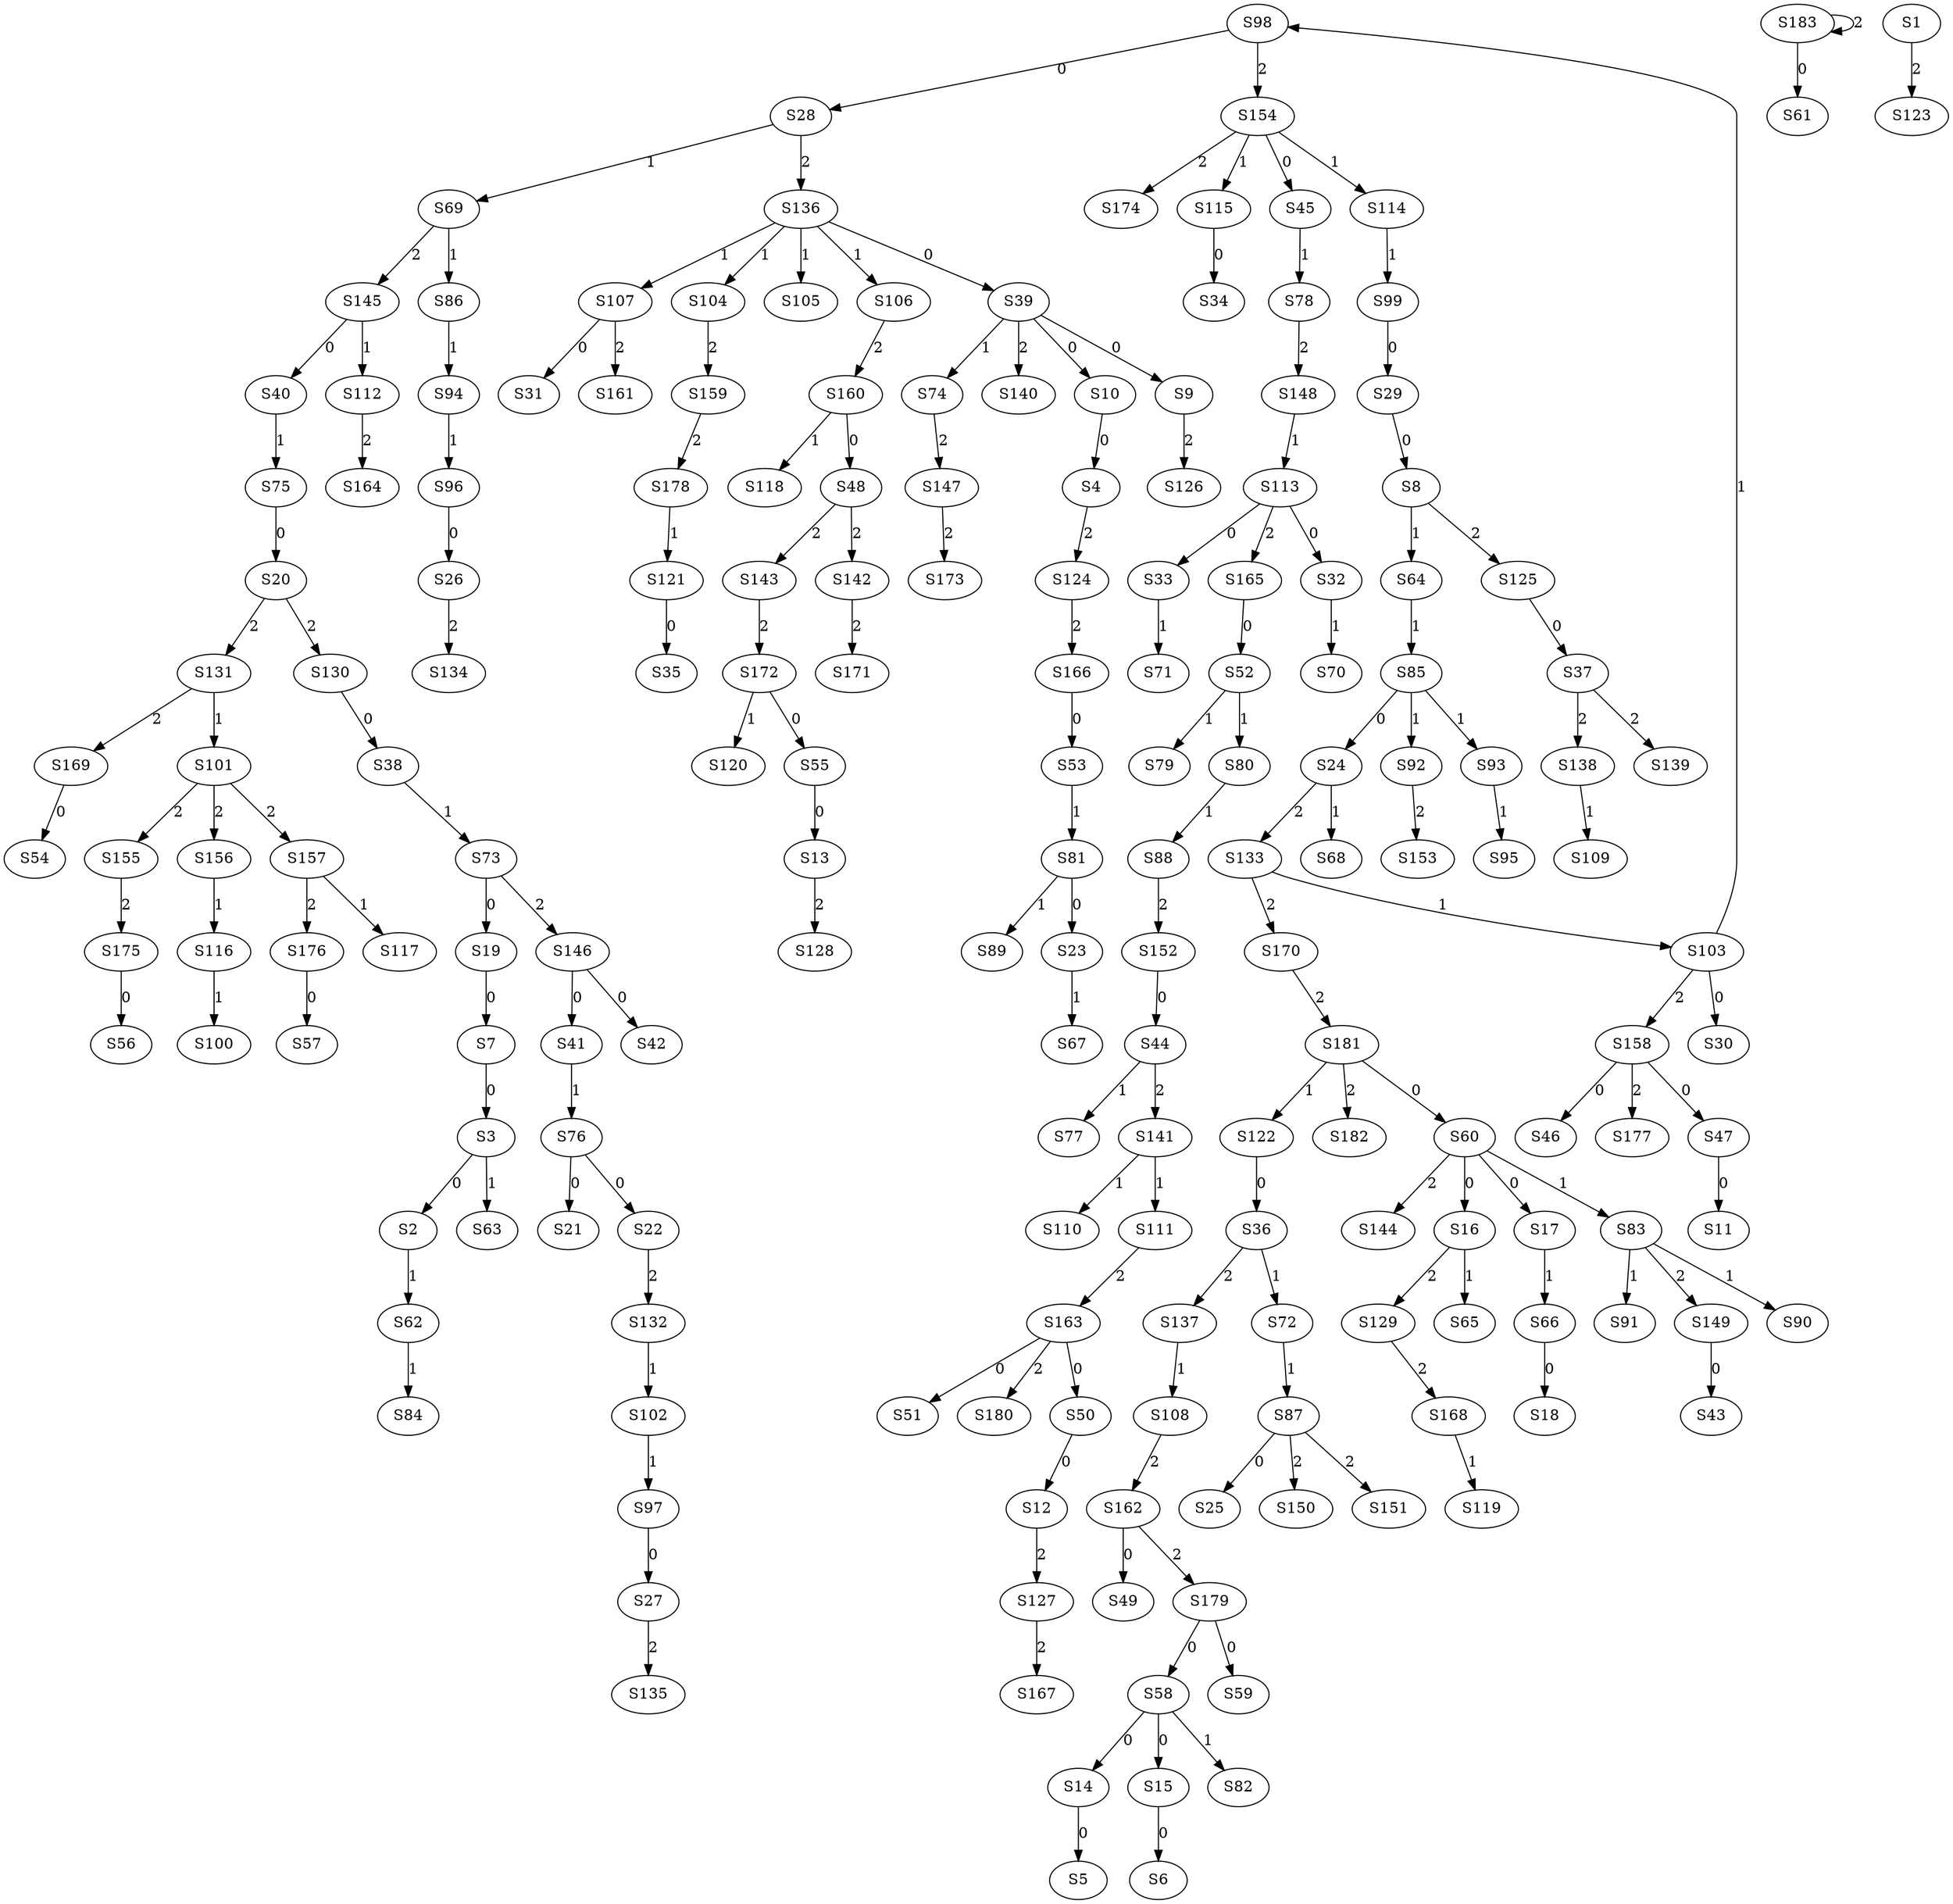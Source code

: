 strict digraph {
	S3 -> S2 [ label = 0 ];
	S7 -> S3 [ label = 0 ];
	S10 -> S4 [ label = 0 ];
	S14 -> S5 [ label = 0 ];
	S15 -> S6 [ label = 0 ];
	S19 -> S7 [ label = 0 ];
	S29 -> S8 [ label = 0 ];
	S39 -> S9 [ label = 0 ];
	S39 -> S10 [ label = 0 ];
	S47 -> S11 [ label = 0 ];
	S50 -> S12 [ label = 0 ];
	S55 -> S13 [ label = 0 ];
	S58 -> S14 [ label = 0 ];
	S58 -> S15 [ label = 0 ];
	S60 -> S16 [ label = 0 ];
	S60 -> S17 [ label = 0 ];
	S66 -> S18 [ label = 0 ];
	S73 -> S19 [ label = 0 ];
	S75 -> S20 [ label = 0 ];
	S76 -> S21 [ label = 0 ];
	S76 -> S22 [ label = 0 ];
	S81 -> S23 [ label = 0 ];
	S85 -> S24 [ label = 0 ];
	S87 -> S25 [ label = 0 ];
	S96 -> S26 [ label = 0 ];
	S97 -> S27 [ label = 0 ];
	S98 -> S28 [ label = 0 ];
	S99 -> S29 [ label = 0 ];
	S103 -> S30 [ label = 0 ];
	S107 -> S31 [ label = 0 ];
	S113 -> S32 [ label = 0 ];
	S113 -> S33 [ label = 0 ];
	S115 -> S34 [ label = 0 ];
	S121 -> S35 [ label = 0 ];
	S122 -> S36 [ label = 0 ];
	S125 -> S37 [ label = 0 ];
	S130 -> S38 [ label = 0 ];
	S136 -> S39 [ label = 0 ];
	S145 -> S40 [ label = 0 ];
	S146 -> S41 [ label = 0 ];
	S146 -> S42 [ label = 0 ];
	S149 -> S43 [ label = 0 ];
	S152 -> S44 [ label = 0 ];
	S154 -> S45 [ label = 0 ];
	S158 -> S46 [ label = 0 ];
	S158 -> S47 [ label = 0 ];
	S160 -> S48 [ label = 0 ];
	S162 -> S49 [ label = 0 ];
	S163 -> S50 [ label = 0 ];
	S163 -> S51 [ label = 0 ];
	S165 -> S52 [ label = 0 ];
	S166 -> S53 [ label = 0 ];
	S169 -> S54 [ label = 0 ];
	S172 -> S55 [ label = 0 ];
	S175 -> S56 [ label = 0 ];
	S176 -> S57 [ label = 0 ];
	S179 -> S58 [ label = 0 ];
	S179 -> S59 [ label = 0 ];
	S181 -> S60 [ label = 0 ];
	S183 -> S61 [ label = 0 ];
	S2 -> S62 [ label = 1 ];
	S3 -> S63 [ label = 1 ];
	S8 -> S64 [ label = 1 ];
	S16 -> S65 [ label = 1 ];
	S17 -> S66 [ label = 1 ];
	S23 -> S67 [ label = 1 ];
	S24 -> S68 [ label = 1 ];
	S28 -> S69 [ label = 1 ];
	S32 -> S70 [ label = 1 ];
	S33 -> S71 [ label = 1 ];
	S36 -> S72 [ label = 1 ];
	S38 -> S73 [ label = 1 ];
	S39 -> S74 [ label = 1 ];
	S40 -> S75 [ label = 1 ];
	S41 -> S76 [ label = 1 ];
	S44 -> S77 [ label = 1 ];
	S45 -> S78 [ label = 1 ];
	S52 -> S79 [ label = 1 ];
	S52 -> S80 [ label = 1 ];
	S53 -> S81 [ label = 1 ];
	S58 -> S82 [ label = 1 ];
	S60 -> S83 [ label = 1 ];
	S62 -> S84 [ label = 1 ];
	S64 -> S85 [ label = 1 ];
	S69 -> S86 [ label = 1 ];
	S72 -> S87 [ label = 1 ];
	S80 -> S88 [ label = 1 ];
	S81 -> S89 [ label = 1 ];
	S83 -> S90 [ label = 1 ];
	S83 -> S91 [ label = 1 ];
	S85 -> S92 [ label = 1 ];
	S85 -> S93 [ label = 1 ];
	S86 -> S94 [ label = 1 ];
	S93 -> S95 [ label = 1 ];
	S94 -> S96 [ label = 1 ];
	S102 -> S97 [ label = 1 ];
	S103 -> S98 [ label = 1 ];
	S114 -> S99 [ label = 1 ];
	S116 -> S100 [ label = 1 ];
	S131 -> S101 [ label = 1 ];
	S132 -> S102 [ label = 1 ];
	S133 -> S103 [ label = 1 ];
	S136 -> S104 [ label = 1 ];
	S136 -> S105 [ label = 1 ];
	S136 -> S106 [ label = 1 ];
	S136 -> S107 [ label = 1 ];
	S137 -> S108 [ label = 1 ];
	S138 -> S109 [ label = 1 ];
	S141 -> S110 [ label = 1 ];
	S141 -> S111 [ label = 1 ];
	S145 -> S112 [ label = 1 ];
	S148 -> S113 [ label = 1 ];
	S154 -> S114 [ label = 1 ];
	S154 -> S115 [ label = 1 ];
	S156 -> S116 [ label = 1 ];
	S157 -> S117 [ label = 1 ];
	S160 -> S118 [ label = 1 ];
	S168 -> S119 [ label = 1 ];
	S172 -> S120 [ label = 1 ];
	S178 -> S121 [ label = 1 ];
	S181 -> S122 [ label = 1 ];
	S1 -> S123 [ label = 2 ];
	S4 -> S124 [ label = 2 ];
	S8 -> S125 [ label = 2 ];
	S9 -> S126 [ label = 2 ];
	S12 -> S127 [ label = 2 ];
	S13 -> S128 [ label = 2 ];
	S16 -> S129 [ label = 2 ];
	S20 -> S130 [ label = 2 ];
	S20 -> S131 [ label = 2 ];
	S22 -> S132 [ label = 2 ];
	S24 -> S133 [ label = 2 ];
	S26 -> S134 [ label = 2 ];
	S27 -> S135 [ label = 2 ];
	S28 -> S136 [ label = 2 ];
	S36 -> S137 [ label = 2 ];
	S37 -> S138 [ label = 2 ];
	S37 -> S139 [ label = 2 ];
	S39 -> S140 [ label = 2 ];
	S44 -> S141 [ label = 2 ];
	S48 -> S142 [ label = 2 ];
	S48 -> S143 [ label = 2 ];
	S60 -> S144 [ label = 2 ];
	S69 -> S145 [ label = 2 ];
	S73 -> S146 [ label = 2 ];
	S74 -> S147 [ label = 2 ];
	S78 -> S148 [ label = 2 ];
	S83 -> S149 [ label = 2 ];
	S87 -> S150 [ label = 2 ];
	S87 -> S151 [ label = 2 ];
	S88 -> S152 [ label = 2 ];
	S92 -> S153 [ label = 2 ];
	S98 -> S154 [ label = 2 ];
	S101 -> S155 [ label = 2 ];
	S101 -> S156 [ label = 2 ];
	S101 -> S157 [ label = 2 ];
	S103 -> S158 [ label = 2 ];
	S104 -> S159 [ label = 2 ];
	S106 -> S160 [ label = 2 ];
	S107 -> S161 [ label = 2 ];
	S108 -> S162 [ label = 2 ];
	S111 -> S163 [ label = 2 ];
	S112 -> S164 [ label = 2 ];
	S113 -> S165 [ label = 2 ];
	S124 -> S166 [ label = 2 ];
	S127 -> S167 [ label = 2 ];
	S129 -> S168 [ label = 2 ];
	S131 -> S169 [ label = 2 ];
	S133 -> S170 [ label = 2 ];
	S142 -> S171 [ label = 2 ];
	S143 -> S172 [ label = 2 ];
	S147 -> S173 [ label = 2 ];
	S154 -> S174 [ label = 2 ];
	S155 -> S175 [ label = 2 ];
	S157 -> S176 [ label = 2 ];
	S158 -> S177 [ label = 2 ];
	S159 -> S178 [ label = 2 ];
	S162 -> S179 [ label = 2 ];
	S163 -> S180 [ label = 2 ];
	S170 -> S181 [ label = 2 ];
	S181 -> S182 [ label = 2 ];
	S183 -> S183 [ label = 2 ];
}